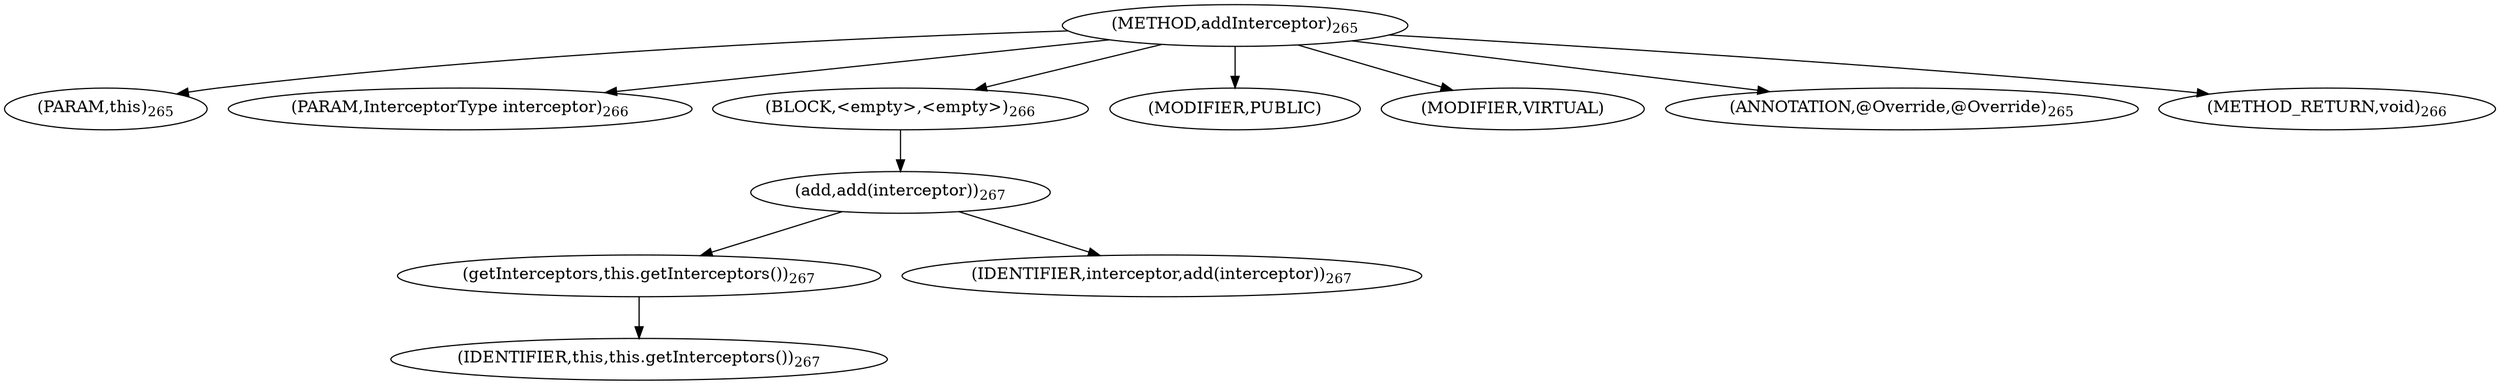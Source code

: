 digraph "addInterceptor" {  
"618" [label = <(METHOD,addInterceptor)<SUB>265</SUB>> ]
"53" [label = <(PARAM,this)<SUB>265</SUB>> ]
"619" [label = <(PARAM,InterceptorType interceptor)<SUB>266</SUB>> ]
"620" [label = <(BLOCK,&lt;empty&gt;,&lt;empty&gt;)<SUB>266</SUB>> ]
"621" [label = <(add,add(interceptor))<SUB>267</SUB>> ]
"622" [label = <(getInterceptors,this.getInterceptors())<SUB>267</SUB>> ]
"52" [label = <(IDENTIFIER,this,this.getInterceptors())<SUB>267</SUB>> ]
"623" [label = <(IDENTIFIER,interceptor,add(interceptor))<SUB>267</SUB>> ]
"624" [label = <(MODIFIER,PUBLIC)> ]
"625" [label = <(MODIFIER,VIRTUAL)> ]
"626" [label = <(ANNOTATION,@Override,@Override)<SUB>265</SUB>> ]
"627" [label = <(METHOD_RETURN,void)<SUB>266</SUB>> ]
  "618" -> "53" 
  "618" -> "619" 
  "618" -> "620" 
  "618" -> "624" 
  "618" -> "625" 
  "618" -> "626" 
  "618" -> "627" 
  "620" -> "621" 
  "621" -> "622" 
  "621" -> "623" 
  "622" -> "52" 
}
